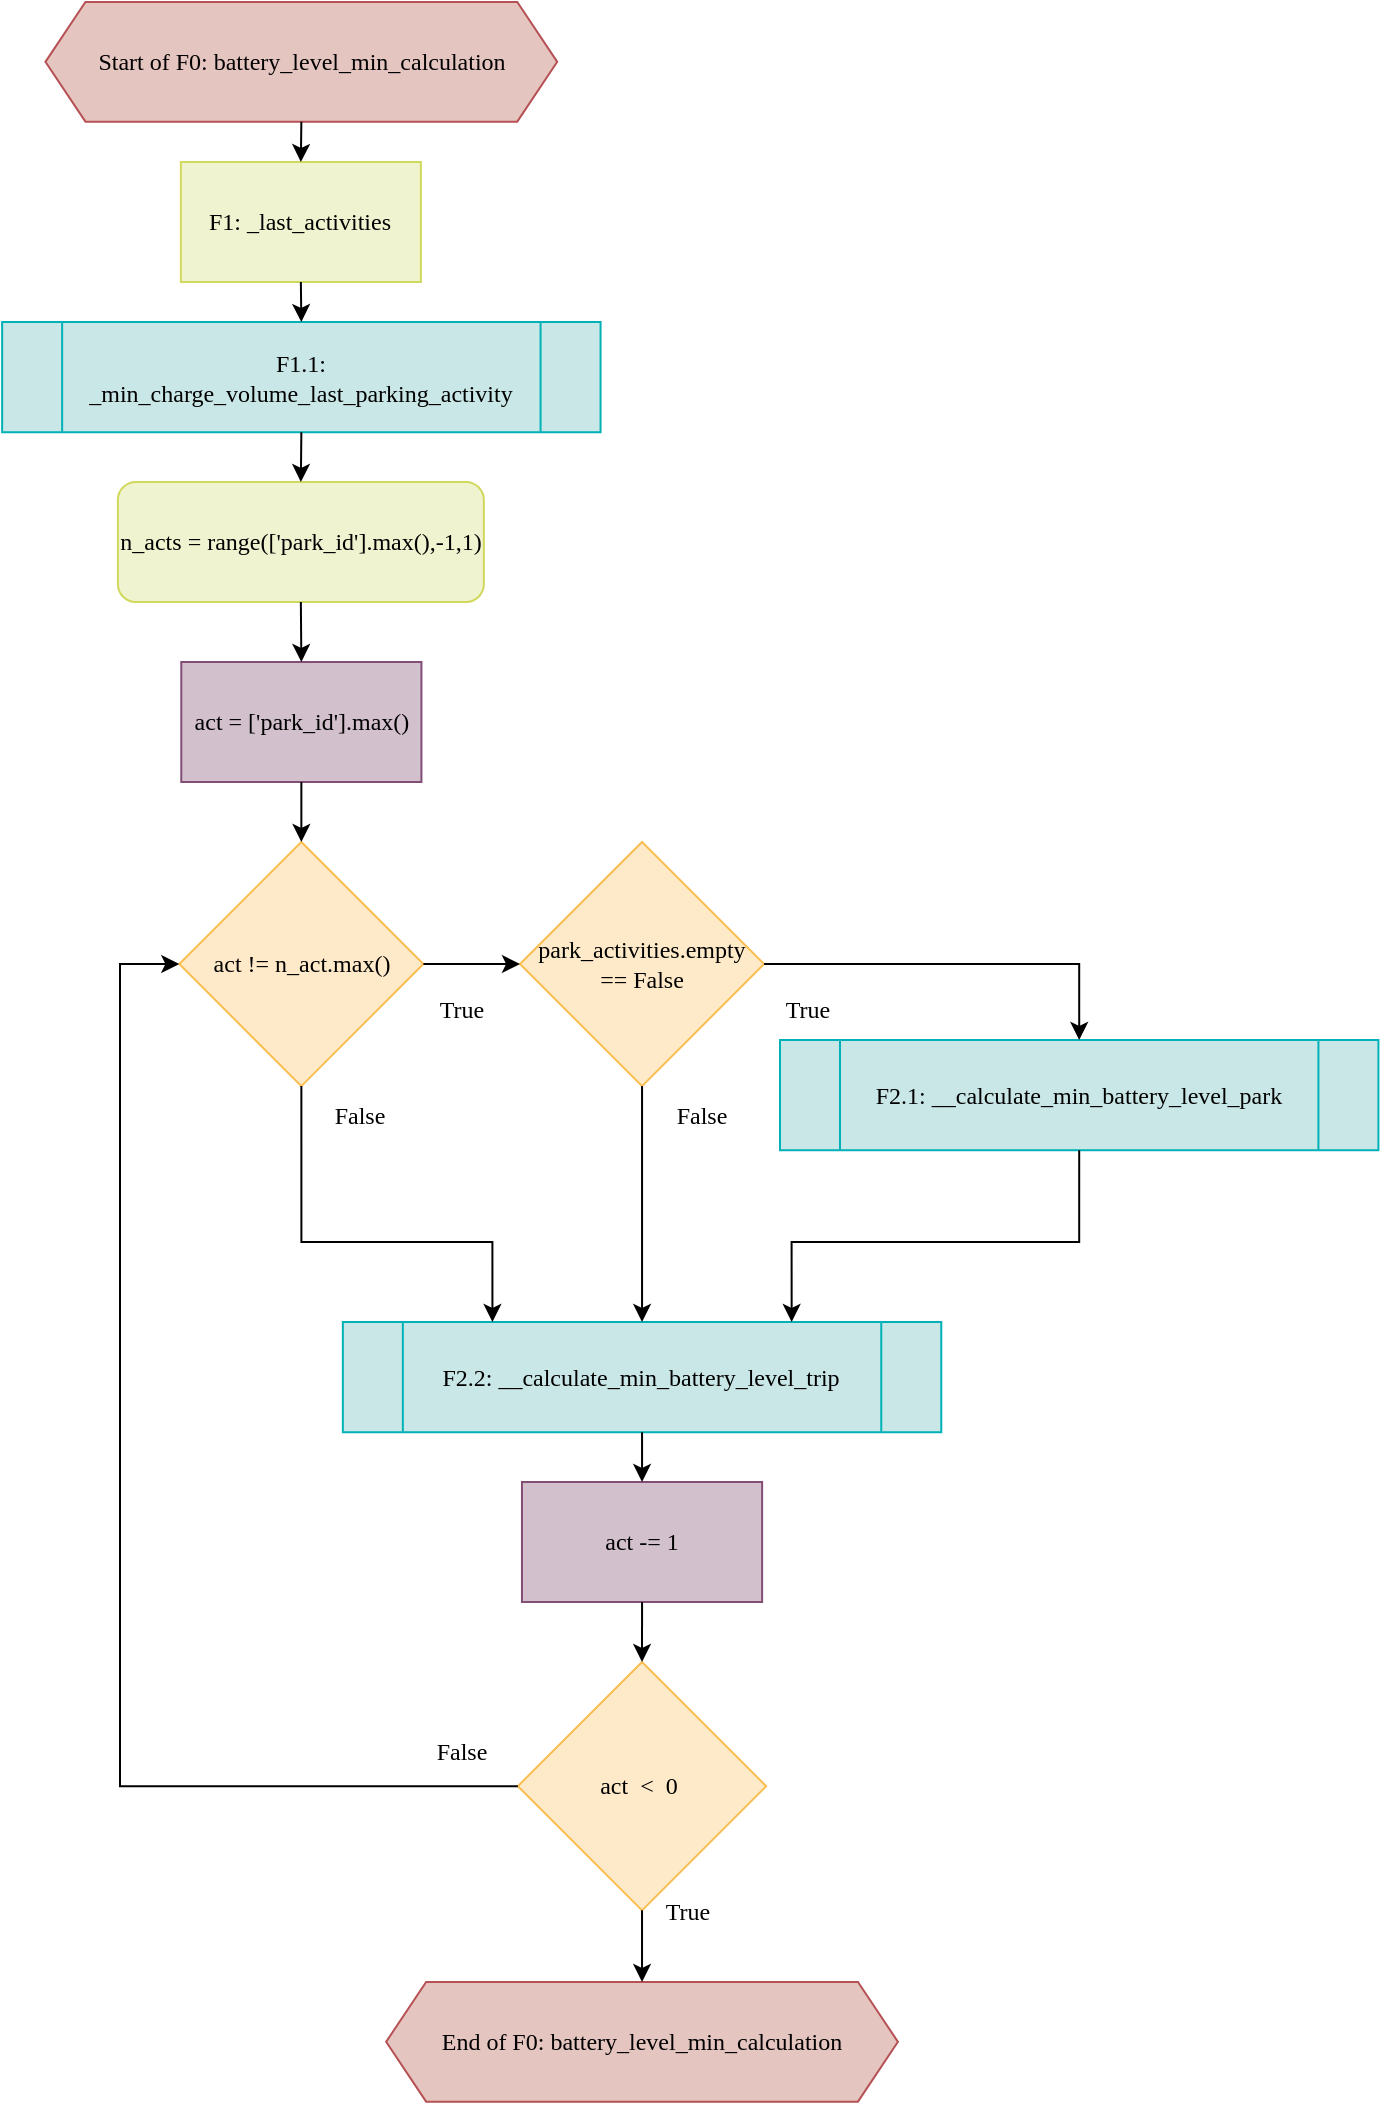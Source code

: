 <mxfile version="19.0.3" type="device"><diagram name="Seite-1" id="cSrQPpqNLJTdCMkSIAJV"><mxGraphModel dx="1422" dy="865" grid="1" gridSize="10" guides="1" tooltips="1" connect="1" arrows="1" fold="1" page="1" pageScale="1" pageWidth="827" pageHeight="1169" math="0" shadow="0"><root><mxCell id="0"/><mxCell id="1" parent="0"/><mxCell id="-1hqJ2SNljM5H3jIiwF4-2" value="Start of F0: battery_level_min_calculation" style="shape=hexagon;perimeter=hexagonPerimeter2;whiteSpace=wrap;html=1;fixedSize=1;fillColor=#E5C5C0;strokeColor=#B65256;fontFamily=CMU Sans Serif;" parent="1" vertex="1"><mxGeometry x="62.72" y="10" width="255.905" height="59.842" as="geometry"/></mxCell><mxCell id="-1hqJ2SNljM5H3jIiwF4-6" value="F1: _last_activities" style="rounded=0;whiteSpace=wrap;html=1;fillColor=#F0F3D0;strokeColor=#D0D95C;fontFamily=CMU Sans Serif;" parent="1" vertex="1"><mxGeometry x="130.43" y="90" width="120" height="60" as="geometry"/></mxCell><mxCell id="-1hqJ2SNljM5H3jIiwF4-15" value="F1.1: _min_charge_volume_last_parking_activity" style="shape=process;whiteSpace=wrap;html=1;backgroundOutline=1;fillColor=#CAE7E7;strokeColor=#00B1B7;fontFamily=CMU Sans Serif;" parent="1" vertex="1"><mxGeometry x="41.07" y="170" width="299.212" height="55.118" as="geometry"/></mxCell><mxCell id="-1hqJ2SNljM5H3jIiwF4-20" value="&lt;font face=&quot;CMU Sans Serif&quot;&gt;F2.1: __calculate_min_battery_level_park&lt;/font&gt;" style="shape=process;whiteSpace=wrap;html=1;backgroundOutline=1;fillColor=#CAE7E7;strokeColor=#00B1B7;" parent="1" vertex="1"><mxGeometry x="430" y="529.0" width="299.212" height="55.118" as="geometry"/></mxCell><mxCell id="-1hqJ2SNljM5H3jIiwF4-23" value="&lt;font face=&quot;CMU Sans Serif&quot;&gt;F2.2: __calculate_min_battery_level_trip&lt;/font&gt;" style="shape=process;whiteSpace=wrap;html=1;backgroundOutline=1;fillColor=#CAE7E7;strokeColor=#00B1B7;" parent="1" vertex="1"><mxGeometry x="211.42" y="670" width="299.212" height="55.118" as="geometry"/></mxCell><mxCell id="-1hqJ2SNljM5H3jIiwF4-25" value="act -= 1" style="rounded=0;whiteSpace=wrap;html=1;fillColor=#D2C0CD;strokeColor=#834E75;fontFamily=CMU Sans Serif;" parent="1" vertex="1"><mxGeometry x="300.98" y="750" width="120.078" height="60" as="geometry"/></mxCell><mxCell id="-1hqJ2SNljM5H3jIiwF4-26" value="&lt;font face=&quot;CMU Sans Serif&quot;&gt;n_acts = range(['park_id'].max(),-1,1)&lt;/font&gt;" style="rounded=1;whiteSpace=wrap;html=1;fillColor=#F0F3D0;strokeColor=#D0D95C;" parent="1" vertex="1"><mxGeometry x="98.93" y="250" width="183" height="60" as="geometry"/></mxCell><mxCell id="-1hqJ2SNljM5H3jIiwF4-31" value="act&amp;nbsp; &amp;lt;&amp;nbsp; 0&amp;nbsp;" style="rhombus;whiteSpace=wrap;html=1;aspect=fixed;fillColor=#FEEAC9;strokeColor=#FABE50;fontFamily=CMU Sans Serif;" parent="1" vertex="1"><mxGeometry x="298.93" y="840" width="124.17" height="124.17" as="geometry"/></mxCell><mxCell id="-1hqJ2SNljM5H3jIiwF4-32" value="" style="endArrow=classic;html=1;rounded=0;exitX=0.5;exitY=1;exitDx=0;exitDy=0;entryX=0.5;entryY=0;entryDx=0;entryDy=0;" parent="1" source="-1hqJ2SNljM5H3jIiwF4-25" target="-1hqJ2SNljM5H3jIiwF4-31" edge="1"><mxGeometry width="50" height="50" relative="1" as="geometry"><mxPoint x="126.43" y="890" as="sourcePoint"/><mxPoint x="189.615" y="1005.83" as="targetPoint"/></mxGeometry></mxCell><mxCell id="-1hqJ2SNljM5H3jIiwF4-33" value="False" style="text;html=1;align=center;verticalAlign=middle;whiteSpace=wrap;rounded=0;fontFamily=CMU Sans Serif;" parent="1" vertex="1"><mxGeometry x="240.98" y="870" width="60" height="30" as="geometry"/></mxCell><mxCell id="-1hqJ2SNljM5H3jIiwF4-34" value="&lt;span style=&quot;&quot;&gt;End of F0: battery_level_min_calculation&lt;/span&gt;" style="shape=hexagon;perimeter=hexagonPerimeter2;whiteSpace=wrap;html=1;fixedSize=1;fillColor=#E5C5C0;strokeColor=#B65256;fontFamily=CMU Sans Serif;" parent="1" vertex="1"><mxGeometry x="233.07" y="1000" width="255.905" height="59.842" as="geometry"/></mxCell><mxCell id="-1hqJ2SNljM5H3jIiwF4-35" value="" style="endArrow=classic;html=1;rounded=0;entryX=0.5;entryY=0;entryDx=0;entryDy=0;exitX=0.5;exitY=1;exitDx=0;exitDy=0;" parent="1" source="-1hqJ2SNljM5H3jIiwF4-31" target="-1hqJ2SNljM5H3jIiwF4-34" edge="1"><mxGeometry width="50" height="50" relative="1" as="geometry"><mxPoint x="196.43" y="1070" as="sourcePoint"/><mxPoint x="166.43" y="1040" as="targetPoint"/></mxGeometry></mxCell><mxCell id="-1hqJ2SNljM5H3jIiwF4-37" value="True" style="text;html=1;align=center;verticalAlign=middle;whiteSpace=wrap;rounded=0;fontFamily=CMU Sans Serif;" parent="1" vertex="1"><mxGeometry x="354" y="950" width="60" height="30" as="geometry"/></mxCell><mxCell id="-1hqJ2SNljM5H3jIiwF4-38" value="act != n_act.max()" style="rhombus;whiteSpace=wrap;html=1;aspect=fixed;fillColor=#FEEAC9;strokeColor=#FABE50;fontFamily=CMU Sans Serif;" parent="1" vertex="1"><mxGeometry x="129.66" y="430.0" width="122.047" height="122.05" as="geometry"/></mxCell><mxCell id="-1hqJ2SNljM5H3jIiwF4-41" value="park_activities.empty == False" style="rhombus;whiteSpace=wrap;html=1;aspect=fixed;fillColor=#FEEAC9;strokeColor=#FABE50;fontFamily=CMU Sans Serif;" parent="1" vertex="1"><mxGeometry x="300" y="430.0" width="122.047" height="122.05" as="geometry"/></mxCell><mxCell id="-1hqJ2SNljM5H3jIiwF4-43" value="" style="endArrow=classic;html=1;rounded=0;exitX=1;exitY=0.5;exitDx=0;exitDy=0;entryX=0.5;entryY=0;entryDx=0;entryDy=0;edgeStyle=orthogonalEdgeStyle;" parent="1" source="-1hqJ2SNljM5H3jIiwF4-41" target="-1hqJ2SNljM5H3jIiwF4-20" edge="1"><mxGeometry width="50" height="50" relative="1" as="geometry"><mxPoint x="474.047" y="511.025" as="sourcePoint"/><mxPoint x="526.43" y="530" as="targetPoint"/></mxGeometry></mxCell><mxCell id="-1hqJ2SNljM5H3jIiwF4-45" value="" style="endArrow=classic;html=1;rounded=0;exitX=0.5;exitY=1;exitDx=0;exitDy=0;entryX=0.25;entryY=0;entryDx=0;entryDy=0;edgeStyle=orthogonalEdgeStyle;" parent="1" source="-1hqJ2SNljM5H3jIiwF4-38" target="-1hqJ2SNljM5H3jIiwF4-23" edge="1"><mxGeometry width="50" height="50" relative="1" as="geometry"><mxPoint x="260" y="510" as="sourcePoint"/><mxPoint x="192.51" y="670" as="targetPoint"/><Array as="points"><mxPoint x="191" y="630"/><mxPoint x="286" y="630"/></Array></mxGeometry></mxCell><mxCell id="-1hqJ2SNljM5H3jIiwF4-46" value="True" style="text;html=1;align=center;verticalAlign=middle;whiteSpace=wrap;rounded=0;fontFamily=CMU Sans Serif;" parent="1" vertex="1"><mxGeometry x="240.98" y="499" width="60" height="30" as="geometry"/></mxCell><mxCell id="-1hqJ2SNljM5H3jIiwF4-47" value="True" style="text;html=1;align=center;verticalAlign=middle;whiteSpace=wrap;rounded=0;fontFamily=CMU Sans Serif;" parent="1" vertex="1"><mxGeometry x="414" y="499" width="60" height="30" as="geometry"/></mxCell><mxCell id="-1hqJ2SNljM5H3jIiwF4-48" value="" style="endArrow=classic;html=1;rounded=0;exitX=0.5;exitY=1;exitDx=0;exitDy=0;edgeStyle=orthogonalEdgeStyle;" parent="1" source="-1hqJ2SNljM5H3jIiwF4-41" target="-1hqJ2SNljM5H3jIiwF4-23" edge="1"><mxGeometry width="50" height="50" relative="1" as="geometry"><mxPoint x="413.024" y="572.05" as="sourcePoint"/><mxPoint x="413" y="640" as="targetPoint"/></mxGeometry></mxCell><mxCell id="-1hqJ2SNljM5H3jIiwF4-49" value="False" style="text;html=1;align=center;verticalAlign=middle;whiteSpace=wrap;rounded=0;fontFamily=CMU Sans Serif;" parent="1" vertex="1"><mxGeometry x="361.06" y="552.05" width="60" height="30" as="geometry"/></mxCell><mxCell id="-1hqJ2SNljM5H3jIiwF4-50" value="False" style="text;html=1;align=center;verticalAlign=middle;whiteSpace=wrap;rounded=0;fontFamily=CMU Sans Serif;" parent="1" vertex="1"><mxGeometry x="190.43" y="552.05" width="60" height="30" as="geometry"/></mxCell><mxCell id="-1hqJ2SNljM5H3jIiwF4-51" value="" style="endArrow=classic;html=1;rounded=0;exitX=0.5;exitY=1;exitDx=0;exitDy=0;entryX=0.75;entryY=0;entryDx=0;entryDy=0;edgeStyle=orthogonalEdgeStyle;" parent="1" source="-1hqJ2SNljM5H3jIiwF4-20" target="-1hqJ2SNljM5H3jIiwF4-23" edge="1"><mxGeometry width="50" height="50" relative="1" as="geometry"><mxPoint x="300" y="700" as="sourcePoint"/><mxPoint x="700" y="730" as="targetPoint"/><Array as="points"><mxPoint x="580" y="630"/><mxPoint x="436" y="630"/></Array></mxGeometry></mxCell><mxCell id="-1hqJ2SNljM5H3jIiwF4-52" value="" style="endArrow=classic;html=1;rounded=0;exitX=0.5;exitY=1;exitDx=0;exitDy=0;entryX=0.5;entryY=0;entryDx=0;entryDy=0;" parent="1" source="-1hqJ2SNljM5H3jIiwF4-23" target="-1hqJ2SNljM5H3jIiwF4-25" edge="1"><mxGeometry width="50" height="50" relative="1" as="geometry"><mxPoint x="450" y="700" as="sourcePoint"/><mxPoint x="500" y="650" as="targetPoint"/></mxGeometry></mxCell><mxCell id="-1hqJ2SNljM5H3jIiwF4-56" value="" style="endArrow=classic;html=1;rounded=0;exitX=0;exitY=0.5;exitDx=0;exitDy=0;entryX=0;entryY=0.5;entryDx=0;entryDy=0;edgeStyle=orthogonalEdgeStyle;" parent="1" source="-1hqJ2SNljM5H3jIiwF4-31" target="-1hqJ2SNljM5H3jIiwF4-38" edge="1"><mxGeometry width="50" height="50" relative="1" as="geometry"><mxPoint x="340" y="850" as="sourcePoint"/><mxPoint x="80" y="670" as="targetPoint"/><Array as="points"><mxPoint x="100" y="902"/><mxPoint x="100" y="491"/></Array></mxGeometry></mxCell><mxCell id="-1hqJ2SNljM5H3jIiwF4-57" value="act = ['park_id'].max()" style="rounded=0;whiteSpace=wrap;html=1;fillColor=#D2C0CD;strokeColor=#834E75;fontFamily=CMU Sans Serif;" parent="1" vertex="1"><mxGeometry x="130.64" y="340" width="120.078" height="60" as="geometry"/></mxCell><mxCell id="-1hqJ2SNljM5H3jIiwF4-58" value="" style="endArrow=classic;html=1;rounded=0;exitX=0.5;exitY=1;exitDx=0;exitDy=0;entryX=0.5;entryY=0;entryDx=0;entryDy=0;" parent="1" source="-1hqJ2SNljM5H3jIiwF4-26" target="-1hqJ2SNljM5H3jIiwF4-57" edge="1"><mxGeometry width="50" height="50" relative="1" as="geometry"><mxPoint x="190" y="340" as="sourcePoint"/><mxPoint x="190" y="489" as="targetPoint"/></mxGeometry></mxCell><mxCell id="-1hqJ2SNljM5H3jIiwF4-16" value="" style="endArrow=classic;html=1;rounded=0;exitX=0.5;exitY=1;exitDx=0;exitDy=0;entryX=0.5;entryY=0;entryDx=0;entryDy=0;" parent="1" source="-1hqJ2SNljM5H3jIiwF4-15" target="-1hqJ2SNljM5H3jIiwF4-26" edge="1"><mxGeometry width="50" height="50" relative="1" as="geometry"><mxPoint x="356.43" y="460" as="sourcePoint"/><mxPoint x="189.43" y="290" as="targetPoint"/></mxGeometry></mxCell><mxCell id="-1hqJ2SNljM5H3jIiwF4-8" value="" style="endArrow=classic;html=1;rounded=0;exitX=0.5;exitY=1;exitDx=0;exitDy=0;entryX=0.5;entryY=0;entryDx=0;entryDy=0;" parent="1" source="-1hqJ2SNljM5H3jIiwF4-6" target="-1hqJ2SNljM5H3jIiwF4-15" edge="1"><mxGeometry width="50" height="50" relative="1" as="geometry"><mxPoint x="336.43" y="260" as="sourcePoint"/><mxPoint x="386.43" y="210" as="targetPoint"/></mxGeometry></mxCell><mxCell id="-1hqJ2SNljM5H3jIiwF4-3" value="" style="endArrow=classic;html=1;rounded=0;exitX=0.5;exitY=1;exitDx=0;exitDy=0;entryX=0.5;entryY=0;entryDx=0;entryDy=0;spacing=2;endSize=6;" parent="1" source="-1hqJ2SNljM5H3jIiwF4-2" target="-1hqJ2SNljM5H3jIiwF4-6" edge="1"><mxGeometry width="50" height="50" relative="1" as="geometry"><mxPoint x="306.43" y="290" as="sourcePoint"/><mxPoint x="190.43" y="150" as="targetPoint"/></mxGeometry></mxCell><mxCell id="-1hqJ2SNljM5H3jIiwF4-21" value="" style="endArrow=classic;html=1;rounded=0;exitX=0.5;exitY=1;exitDx=0;exitDy=0;entryX=0.5;entryY=0;entryDx=0;entryDy=0;" parent="1" source="-1hqJ2SNljM5H3jIiwF4-57" target="-1hqJ2SNljM5H3jIiwF4-38" edge="1"><mxGeometry width="50" height="50" relative="1" as="geometry"><mxPoint x="189.43" y="580" as="sourcePoint"/><mxPoint x="266.43" y="560" as="targetPoint"/></mxGeometry></mxCell><mxCell id="-1hqJ2SNljM5H3jIiwF4-42" value="" style="endArrow=classic;html=1;rounded=0;entryX=0;entryY=0.5;entryDx=0;entryDy=0;exitX=1;exitY=0.5;exitDx=0;exitDy=0;" parent="1" source="-1hqJ2SNljM5H3jIiwF4-38" target="-1hqJ2SNljM5H3jIiwF4-41" edge="1"><mxGeometry width="50" height="50" relative="1" as="geometry"><mxPoint x="226.43" y="620" as="sourcePoint"/><mxPoint x="352" y="511.025" as="targetPoint"/></mxGeometry></mxCell></root></mxGraphModel></diagram></mxfile>
